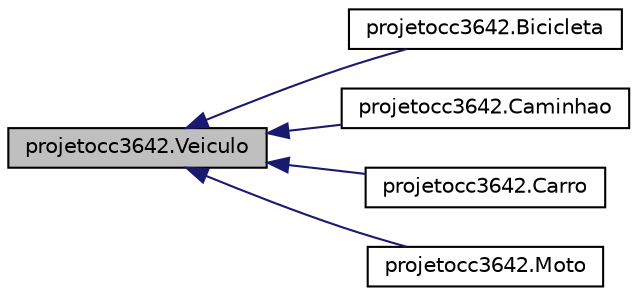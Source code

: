 digraph "projetocc3642.Veiculo"
{
  edge [fontname="Helvetica",fontsize="10",labelfontname="Helvetica",labelfontsize="10"];
  node [fontname="Helvetica",fontsize="10",shape=record];
  rankdir="LR";
  Node0 [label="projetocc3642.Veiculo",height=0.2,width=0.4,color="black", fillcolor="grey75", style="filled", fontcolor="black"];
  Node0 -> Node1 [dir="back",color="midnightblue",fontsize="10",style="solid"];
  Node1 [label="projetocc3642.Bicicleta",height=0.2,width=0.4,color="black", fillcolor="white", style="filled",URL="$classprojetocc3642_1_1_bicicleta.html"];
  Node0 -> Node2 [dir="back",color="midnightblue",fontsize="10",style="solid"];
  Node2 [label="projetocc3642.Caminhao",height=0.2,width=0.4,color="black", fillcolor="white", style="filled",URL="$classprojetocc3642_1_1_caminhao.html"];
  Node0 -> Node3 [dir="back",color="midnightblue",fontsize="10",style="solid"];
  Node3 [label="projetocc3642.Carro",height=0.2,width=0.4,color="black", fillcolor="white", style="filled",URL="$classprojetocc3642_1_1_carro.html"];
  Node0 -> Node4 [dir="back",color="midnightblue",fontsize="10",style="solid"];
  Node4 [label="projetocc3642.Moto",height=0.2,width=0.4,color="black", fillcolor="white", style="filled",URL="$classprojetocc3642_1_1_moto.html"];
}
